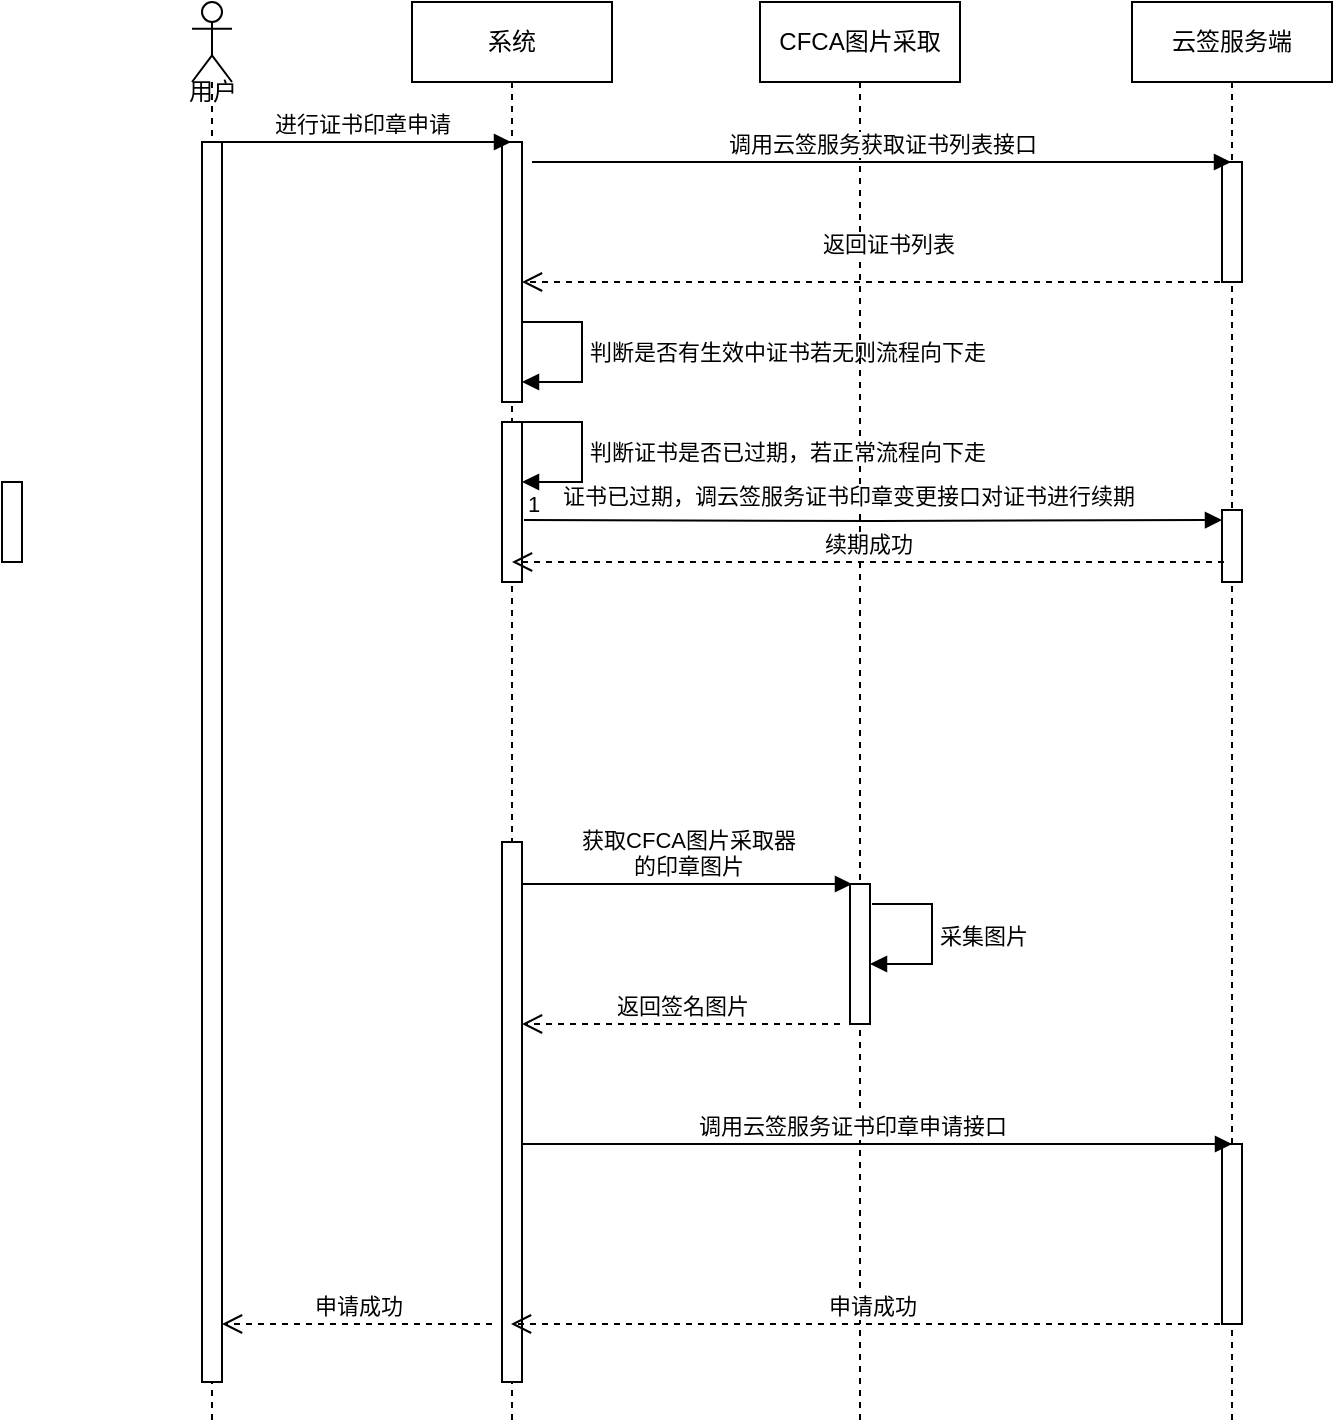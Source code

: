 <mxfile version="21.7.5" type="github">
  <diagram name="第 1 页" id="W7pPAVuLPS2BY8f1pU6X">
    <mxGraphModel dx="1434" dy="764" grid="1" gridSize="10" guides="1" tooltips="1" connect="1" arrows="1" fold="1" page="1" pageScale="1" pageWidth="827" pageHeight="1169" math="0" shadow="0">
      <root>
        <mxCell id="0" />
        <mxCell id="1" parent="0" />
        <mxCell id="rOTXgITU9-X_C0XhXDGT-1" value="系统" style="shape=umlLifeline;perimeter=lifelinePerimeter;whiteSpace=wrap;html=1;container=1;dropTarget=0;collapsible=0;recursiveResize=0;outlineConnect=0;portConstraint=eastwest;newEdgeStyle={&quot;edgeStyle&quot;:&quot;elbowEdgeStyle&quot;,&quot;elbow&quot;:&quot;vertical&quot;,&quot;curved&quot;:0,&quot;rounded&quot;:0};" vertex="1" parent="1">
          <mxGeometry x="240" y="60" width="100" height="710" as="geometry" />
        </mxCell>
        <mxCell id="rOTXgITU9-X_C0XhXDGT-2" value="" style="html=1;points=[];perimeter=orthogonalPerimeter;outlineConnect=0;targetShapes=umlLifeline;portConstraint=eastwest;newEdgeStyle={&quot;edgeStyle&quot;:&quot;elbowEdgeStyle&quot;,&quot;elbow&quot;:&quot;vertical&quot;,&quot;curved&quot;:0,&quot;rounded&quot;:0};" vertex="1" parent="rOTXgITU9-X_C0XhXDGT-1">
          <mxGeometry x="45" y="70" width="10" height="130" as="geometry" />
        </mxCell>
        <mxCell id="rOTXgITU9-X_C0XhXDGT-3" value="判断是否有生效中证书若无则流程向下走" style="html=1;align=left;spacingLeft=2;endArrow=block;rounded=0;edgeStyle=orthogonalEdgeStyle;curved=0;rounded=0;" edge="1" parent="rOTXgITU9-X_C0XhXDGT-1">
          <mxGeometry relative="1" as="geometry">
            <mxPoint x="55" y="160" as="sourcePoint" />
            <Array as="points">
              <mxPoint x="85" y="190" />
            </Array>
            <mxPoint x="55" y="190" as="targetPoint" />
          </mxGeometry>
        </mxCell>
        <mxCell id="rOTXgITU9-X_C0XhXDGT-30" value="" style="html=1;points=[[0,0,0,0,5],[0,1,0,0,-5],[1,0,0,0,5],[1,1,0,0,-5]];perimeter=orthogonalPerimeter;outlineConnect=0;targetShapes=umlLifeline;portConstraint=eastwest;newEdgeStyle={&quot;curved&quot;:0,&quot;rounded&quot;:0};" vertex="1" parent="rOTXgITU9-X_C0XhXDGT-1">
          <mxGeometry x="45" y="210" width="10" height="80" as="geometry" />
        </mxCell>
        <mxCell id="rOTXgITU9-X_C0XhXDGT-31" value="" style="html=1;points=[[0,0,0,0,5],[0,1,0,0,-5],[1,0,0,0,5],[1,1,0,0,-5]];perimeter=orthogonalPerimeter;outlineConnect=0;targetShapes=umlLifeline;portConstraint=eastwest;newEdgeStyle={&quot;curved&quot;:0,&quot;rounded&quot;:0};" vertex="1" parent="rOTXgITU9-X_C0XhXDGT-1">
          <mxGeometry x="45" y="420" width="10" height="270" as="geometry" />
        </mxCell>
        <mxCell id="rOTXgITU9-X_C0XhXDGT-4" value="CFCA图片采取" style="shape=umlLifeline;perimeter=lifelinePerimeter;whiteSpace=wrap;html=1;container=1;dropTarget=0;collapsible=0;recursiveResize=0;outlineConnect=0;portConstraint=eastwest;newEdgeStyle={&quot;edgeStyle&quot;:&quot;elbowEdgeStyle&quot;,&quot;elbow&quot;:&quot;vertical&quot;,&quot;curved&quot;:0,&quot;rounded&quot;:0};" vertex="1" parent="1">
          <mxGeometry x="414" y="60" width="100" height="710" as="geometry" />
        </mxCell>
        <mxCell id="rOTXgITU9-X_C0XhXDGT-5" value="" style="html=1;points=[];perimeter=orthogonalPerimeter;outlineConnect=0;targetShapes=umlLifeline;portConstraint=eastwest;newEdgeStyle={&quot;edgeStyle&quot;:&quot;elbowEdgeStyle&quot;,&quot;elbow&quot;:&quot;vertical&quot;,&quot;curved&quot;:0,&quot;rounded&quot;:0};" vertex="1" parent="rOTXgITU9-X_C0XhXDGT-4">
          <mxGeometry x="45" y="441" width="10" height="70" as="geometry" />
        </mxCell>
        <mxCell id="rOTXgITU9-X_C0XhXDGT-6" value="采集图片" style="html=1;align=left;spacingLeft=2;endArrow=block;rounded=0;edgeStyle=orthogonalEdgeStyle;curved=0;rounded=0;" edge="1" parent="rOTXgITU9-X_C0XhXDGT-4" target="rOTXgITU9-X_C0XhXDGT-5">
          <mxGeometry x="0.011" relative="1" as="geometry">
            <mxPoint x="56" y="451" as="sourcePoint" />
            <Array as="points">
              <mxPoint x="86" y="451" />
              <mxPoint x="86" y="481" />
            </Array>
            <mxPoint as="offset" />
          </mxGeometry>
        </mxCell>
        <mxCell id="rOTXgITU9-X_C0XhXDGT-7" value="云签服务端" style="shape=umlLifeline;perimeter=lifelinePerimeter;whiteSpace=wrap;html=1;container=1;dropTarget=0;collapsible=0;recursiveResize=0;outlineConnect=0;portConstraint=eastwest;newEdgeStyle={&quot;edgeStyle&quot;:&quot;elbowEdgeStyle&quot;,&quot;elbow&quot;:&quot;vertical&quot;,&quot;curved&quot;:0,&quot;rounded&quot;:0};" vertex="1" parent="1">
          <mxGeometry x="600" y="60" width="100" height="710" as="geometry" />
        </mxCell>
        <mxCell id="rOTXgITU9-X_C0XhXDGT-8" value="" style="html=1;points=[];perimeter=orthogonalPerimeter;outlineConnect=0;targetShapes=umlLifeline;portConstraint=eastwest;newEdgeStyle={&quot;edgeStyle&quot;:&quot;elbowEdgeStyle&quot;,&quot;elbow&quot;:&quot;vertical&quot;,&quot;curved&quot;:0,&quot;rounded&quot;:0};" vertex="1" parent="rOTXgITU9-X_C0XhXDGT-7">
          <mxGeometry x="45" y="571" width="10" height="90" as="geometry" />
        </mxCell>
        <mxCell id="rOTXgITU9-X_C0XhXDGT-9" value="" style="html=1;points=[];perimeter=orthogonalPerimeter;outlineConnect=0;targetShapes=umlLifeline;portConstraint=eastwest;newEdgeStyle={&quot;edgeStyle&quot;:&quot;elbowEdgeStyle&quot;,&quot;elbow&quot;:&quot;vertical&quot;,&quot;curved&quot;:0,&quot;rounded&quot;:0};" vertex="1" parent="rOTXgITU9-X_C0XhXDGT-7">
          <mxGeometry x="45" y="80" width="10" height="60" as="geometry" />
        </mxCell>
        <mxCell id="rOTXgITU9-X_C0XhXDGT-35" value="" style="html=1;points=[[0,0,0,0,5],[0,1,0,0,-5],[1,0,0,0,5],[1,1,0,0,-5]];perimeter=orthogonalPerimeter;outlineConnect=0;targetShapes=umlLifeline;portConstraint=eastwest;newEdgeStyle={&quot;curved&quot;:0,&quot;rounded&quot;:0};" vertex="1" parent="rOTXgITU9-X_C0XhXDGT-7">
          <mxGeometry x="45" y="254" width="10" height="36" as="geometry" />
        </mxCell>
        <mxCell id="rOTXgITU9-X_C0XhXDGT-10" value="" style="shape=umlLifeline;perimeter=lifelinePerimeter;whiteSpace=wrap;html=1;container=1;dropTarget=0;collapsible=0;recursiveResize=0;outlineConnect=0;portConstraint=eastwest;newEdgeStyle={&quot;edgeStyle&quot;:&quot;elbowEdgeStyle&quot;,&quot;elbow&quot;:&quot;vertical&quot;,&quot;curved&quot;:0,&quot;rounded&quot;:0};participant=umlActor;" vertex="1" parent="1">
          <mxGeometry x="130" y="60" width="20" height="710" as="geometry" />
        </mxCell>
        <mxCell id="rOTXgITU9-X_C0XhXDGT-11" value="" style="html=1;points=[];perimeter=orthogonalPerimeter;outlineConnect=0;targetShapes=umlLifeline;portConstraint=eastwest;newEdgeStyle={&quot;edgeStyle&quot;:&quot;elbowEdgeStyle&quot;,&quot;elbow&quot;:&quot;vertical&quot;,&quot;curved&quot;:0,&quot;rounded&quot;:0};" vertex="1" parent="rOTXgITU9-X_C0XhXDGT-10">
          <mxGeometry x="5" y="70" width="10" height="620" as="geometry" />
        </mxCell>
        <mxCell id="rOTXgITU9-X_C0XhXDGT-12" value="进行证书印章申请" style="html=1;verticalAlign=bottom;endArrow=block;edgeStyle=elbowEdgeStyle;elbow=vertical;curved=0;rounded=0;" edge="1" parent="1" target="rOTXgITU9-X_C0XhXDGT-1">
          <mxGeometry width="80" relative="1" as="geometry">
            <mxPoint x="140" y="130" as="sourcePoint" />
            <mxPoint x="220" y="130" as="targetPoint" />
          </mxGeometry>
        </mxCell>
        <mxCell id="rOTXgITU9-X_C0XhXDGT-13" value="申请成功" style="html=1;verticalAlign=bottom;endArrow=open;dashed=1;endSize=8;edgeStyle=elbowEdgeStyle;elbow=vertical;curved=0;rounded=0;" edge="1" parent="1">
          <mxGeometry relative="1" as="geometry">
            <mxPoint x="280" y="721" as="sourcePoint" />
            <mxPoint x="145" y="721" as="targetPoint" />
          </mxGeometry>
        </mxCell>
        <mxCell id="rOTXgITU9-X_C0XhXDGT-14" value="用户" style="text;html=1;align=center;verticalAlign=middle;resizable=0;points=[];autosize=1;strokeColor=none;fillColor=none;" vertex="1" parent="1">
          <mxGeometry x="115" y="90" width="50" height="30" as="geometry" />
        </mxCell>
        <mxCell id="rOTXgITU9-X_C0XhXDGT-15" value="申请成功" style="html=1;verticalAlign=bottom;endArrow=open;dashed=1;endSize=8;edgeStyle=elbowEdgeStyle;elbow=vertical;curved=0;rounded=0;" edge="1" parent="1">
          <mxGeometry relative="1" as="geometry">
            <mxPoint x="650" y="721" as="sourcePoint" />
            <mxPoint x="289.5" y="721" as="targetPoint" />
          </mxGeometry>
        </mxCell>
        <mxCell id="rOTXgITU9-X_C0XhXDGT-16" value="调用云签服务获取证书列表接口" style="html=1;verticalAlign=bottom;endArrow=block;edgeStyle=elbowEdgeStyle;elbow=vertical;curved=0;rounded=0;" edge="1" parent="1" target="rOTXgITU9-X_C0XhXDGT-7">
          <mxGeometry width="80" relative="1" as="geometry">
            <mxPoint x="300" y="140" as="sourcePoint" />
            <mxPoint x="380" y="140" as="targetPoint" />
          </mxGeometry>
        </mxCell>
        <mxCell id="rOTXgITU9-X_C0XhXDGT-17" value="返回证书列表" style="html=1;verticalAlign=bottom;endArrow=open;dashed=1;endSize=8;edgeStyle=elbowEdgeStyle;elbow=vertical;curved=0;rounded=0;" edge="1" parent="1" target="rOTXgITU9-X_C0XhXDGT-2">
          <mxGeometry x="-0.029" y="-10" relative="1" as="geometry">
            <mxPoint x="650" y="200" as="sourcePoint" />
            <mxPoint x="300" y="200" as="targetPoint" />
            <Array as="points">
              <mxPoint x="480" y="200" />
            </Array>
            <mxPoint as="offset" />
          </mxGeometry>
        </mxCell>
        <mxCell id="rOTXgITU9-X_C0XhXDGT-18" value="返回签名图片" style="html=1;verticalAlign=bottom;endArrow=open;dashed=1;endSize=8;edgeStyle=elbowEdgeStyle;elbow=vertical;curved=0;rounded=0;" edge="1" parent="1">
          <mxGeometry relative="1" as="geometry">
            <mxPoint x="454" y="571" as="sourcePoint" />
            <mxPoint x="295" y="571" as="targetPoint" />
          </mxGeometry>
        </mxCell>
        <mxCell id="rOTXgITU9-X_C0XhXDGT-19" value="获取CFCA图片采取器&lt;br&gt;的印章图片" style="html=1;verticalAlign=bottom;endArrow=block;edgeStyle=elbowEdgeStyle;elbow=vertical;curved=0;rounded=0;" edge="1" parent="1">
          <mxGeometry x="0.006" width="80" relative="1" as="geometry">
            <mxPoint x="295" y="501" as="sourcePoint" />
            <mxPoint x="460" y="501" as="targetPoint" />
            <mxPoint as="offset" />
          </mxGeometry>
        </mxCell>
        <mxCell id="rOTXgITU9-X_C0XhXDGT-20" value="调用云签服务证书印章申请接口" style="html=1;verticalAlign=bottom;endArrow=block;edgeStyle=elbowEdgeStyle;elbow=vertical;curved=0;rounded=0;" edge="1" parent="1">
          <mxGeometry x="-0.07" width="80" relative="1" as="geometry">
            <mxPoint x="295" y="631" as="sourcePoint" />
            <mxPoint x="650" y="631" as="targetPoint" />
            <mxPoint as="offset" />
          </mxGeometry>
        </mxCell>
        <mxCell id="rOTXgITU9-X_C0XhXDGT-23" value="" style="html=1;points=[[0,0,0,0,5],[0,1,0,0,-5],[1,0,0,0,5],[1,1,0,0,-5]];perimeter=orthogonalPerimeter;outlineConnect=0;targetShapes=umlLifeline;portConstraint=eastwest;newEdgeStyle={&quot;curved&quot;:0,&quot;rounded&quot;:0};" vertex="1" parent="1">
          <mxGeometry x="35" y="300" width="10" height="40" as="geometry" />
        </mxCell>
        <mxCell id="rOTXgITU9-X_C0XhXDGT-24" value="判断证书是否已过期，若正常流程向下走" style="html=1;align=left;spacingLeft=2;endArrow=block;rounded=0;edgeStyle=orthogonalEdgeStyle;curved=0;rounded=0;" edge="1" parent="1">
          <mxGeometry relative="1" as="geometry">
            <mxPoint x="295" y="270" as="sourcePoint" />
            <Array as="points">
              <mxPoint x="325" y="300" />
            </Array>
            <mxPoint x="295" y="300" as="targetPoint" />
            <mxPoint as="offset" />
          </mxGeometry>
        </mxCell>
        <mxCell id="rOTXgITU9-X_C0XhXDGT-32" value="" style="endArrow=block;endFill=1;html=1;edgeStyle=orthogonalEdgeStyle;align=left;verticalAlign=top;rounded=0;entryX=0;entryY=0;entryDx=0;entryDy=5;entryPerimeter=0;" edge="1" parent="1" target="rOTXgITU9-X_C0XhXDGT-35">
          <mxGeometry x="-1" relative="1" as="geometry">
            <mxPoint x="296" y="319" as="sourcePoint" />
            <mxPoint x="610" y="319" as="targetPoint" />
          </mxGeometry>
        </mxCell>
        <mxCell id="rOTXgITU9-X_C0XhXDGT-33" value="1" style="edgeLabel;resizable=0;html=1;align=left;verticalAlign=bottom;" connectable="0" vertex="1" parent="rOTXgITU9-X_C0XhXDGT-32">
          <mxGeometry x="-1" relative="1" as="geometry" />
        </mxCell>
        <mxCell id="rOTXgITU9-X_C0XhXDGT-34" value="证书已过期，调云签服务证书印章变更接口对证书进行续期" style="edgeLabel;html=1;align=center;verticalAlign=middle;resizable=0;points=[];" vertex="1" connectable="0" parent="rOTXgITU9-X_C0XhXDGT-32">
          <mxGeometry x="-0.938" y="6" relative="1" as="geometry">
            <mxPoint x="151" y="-6" as="offset" />
          </mxGeometry>
        </mxCell>
        <mxCell id="rOTXgITU9-X_C0XhXDGT-36" value="续期成功" style="html=1;verticalAlign=bottom;endArrow=open;dashed=1;endSize=8;curved=0;rounded=0;" edge="1" parent="1" target="rOTXgITU9-X_C0XhXDGT-1">
          <mxGeometry relative="1" as="geometry">
            <mxPoint x="646" y="340" as="sourcePoint" />
            <mxPoint x="566" y="340" as="targetPoint" />
          </mxGeometry>
        </mxCell>
      </root>
    </mxGraphModel>
  </diagram>
</mxfile>
